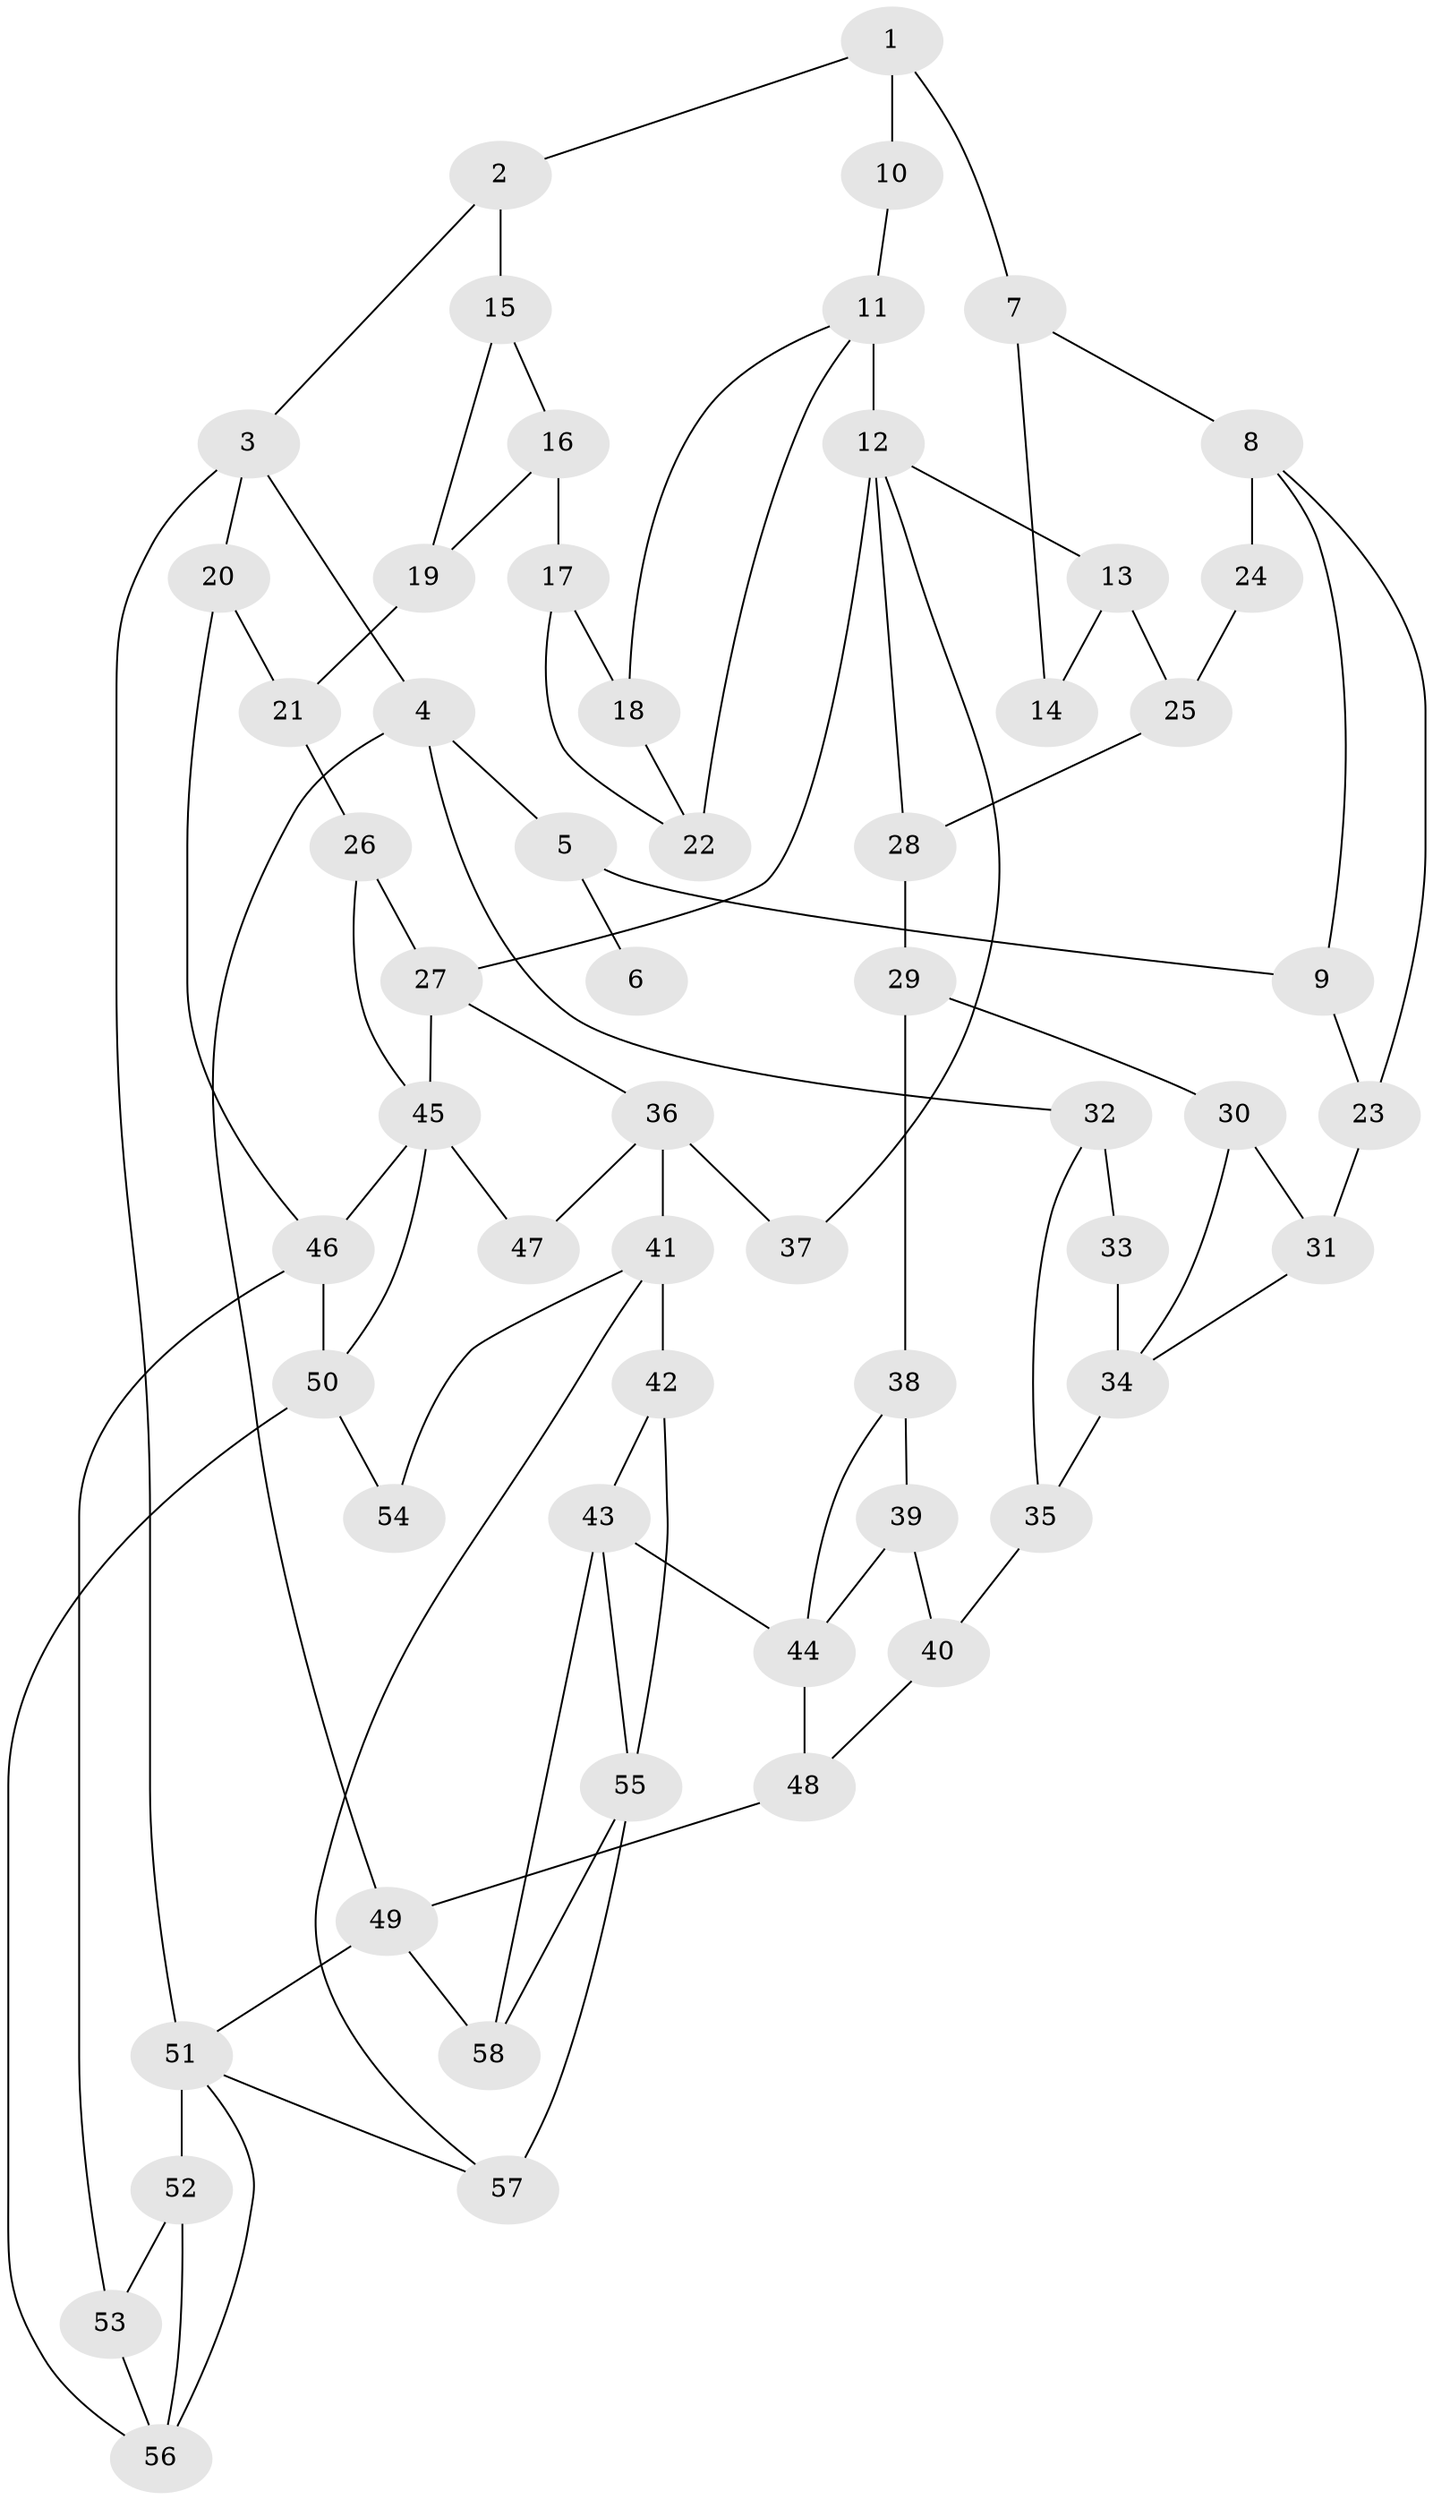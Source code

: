 // original degree distribution, {3: 0.034482758620689655, 4: 0.22413793103448276, 5: 0.5, 6: 0.2413793103448276}
// Generated by graph-tools (version 1.1) at 2025/38/03/09/25 02:38:27]
// undirected, 58 vertices, 93 edges
graph export_dot {
graph [start="1"]
  node [color=gray90,style=filled];
  1;
  2;
  3;
  4;
  5;
  6;
  7;
  8;
  9;
  10;
  11;
  12;
  13;
  14;
  15;
  16;
  17;
  18;
  19;
  20;
  21;
  22;
  23;
  24;
  25;
  26;
  27;
  28;
  29;
  30;
  31;
  32;
  33;
  34;
  35;
  36;
  37;
  38;
  39;
  40;
  41;
  42;
  43;
  44;
  45;
  46;
  47;
  48;
  49;
  50;
  51;
  52;
  53;
  54;
  55;
  56;
  57;
  58;
  1 -- 2 [weight=1.0];
  1 -- 7 [weight=2.0];
  1 -- 10 [weight=2.0];
  2 -- 3 [weight=1.0];
  2 -- 15 [weight=1.0];
  3 -- 4 [weight=1.0];
  3 -- 20 [weight=1.0];
  3 -- 51 [weight=1.0];
  4 -- 5 [weight=1.0];
  4 -- 32 [weight=1.0];
  4 -- 49 [weight=1.0];
  5 -- 6 [weight=2.0];
  5 -- 9 [weight=1.0];
  7 -- 8 [weight=2.0];
  7 -- 14 [weight=2.0];
  8 -- 9 [weight=1.0];
  8 -- 23 [weight=1.0];
  8 -- 24 [weight=2.0];
  9 -- 23 [weight=1.0];
  10 -- 11 [weight=1.0];
  11 -- 12 [weight=2.0];
  11 -- 18 [weight=1.0];
  11 -- 22 [weight=1.0];
  12 -- 13 [weight=1.0];
  12 -- 27 [weight=1.0];
  12 -- 28 [weight=1.0];
  12 -- 37 [weight=1.0];
  13 -- 14 [weight=1.0];
  13 -- 25 [weight=1.0];
  15 -- 16 [weight=1.0];
  15 -- 19 [weight=1.0];
  16 -- 17 [weight=4.0];
  16 -- 19 [weight=1.0];
  17 -- 18 [weight=1.0];
  17 -- 22 [weight=1.0];
  18 -- 22 [weight=1.0];
  19 -- 21 [weight=1.0];
  20 -- 21 [weight=1.0];
  20 -- 46 [weight=1.0];
  21 -- 26 [weight=1.0];
  23 -- 31 [weight=1.0];
  24 -- 25 [weight=1.0];
  25 -- 28 [weight=1.0];
  26 -- 27 [weight=1.0];
  26 -- 45 [weight=1.0];
  27 -- 36 [weight=1.0];
  27 -- 45 [weight=1.0];
  28 -- 29 [weight=1.0];
  29 -- 30 [weight=1.0];
  29 -- 38 [weight=1.0];
  30 -- 31 [weight=1.0];
  30 -- 34 [weight=1.0];
  31 -- 34 [weight=1.0];
  32 -- 33 [weight=1.0];
  32 -- 35 [weight=1.0];
  33 -- 34 [weight=2.0];
  34 -- 35 [weight=2.0];
  35 -- 40 [weight=2.0];
  36 -- 37 [weight=2.0];
  36 -- 41 [weight=2.0];
  36 -- 47 [weight=1.0];
  38 -- 39 [weight=1.0];
  38 -- 44 [weight=1.0];
  39 -- 40 [weight=3.0];
  39 -- 44 [weight=2.0];
  40 -- 48 [weight=1.0];
  41 -- 42 [weight=1.0];
  41 -- 54 [weight=1.0];
  41 -- 57 [weight=1.0];
  42 -- 43 [weight=1.0];
  42 -- 55 [weight=1.0];
  43 -- 44 [weight=2.0];
  43 -- 55 [weight=2.0];
  43 -- 58 [weight=1.0];
  44 -- 48 [weight=1.0];
  45 -- 46 [weight=1.0];
  45 -- 47 [weight=2.0];
  45 -- 50 [weight=1.0];
  46 -- 50 [weight=2.0];
  46 -- 53 [weight=2.0];
  48 -- 49 [weight=1.0];
  49 -- 51 [weight=1.0];
  49 -- 58 [weight=1.0];
  50 -- 54 [weight=2.0];
  50 -- 56 [weight=1.0];
  51 -- 52 [weight=2.0];
  51 -- 56 [weight=1.0];
  51 -- 57 [weight=1.0];
  52 -- 53 [weight=1.0];
  52 -- 56 [weight=1.0];
  53 -- 56 [weight=1.0];
  55 -- 57 [weight=2.0];
  55 -- 58 [weight=1.0];
}
